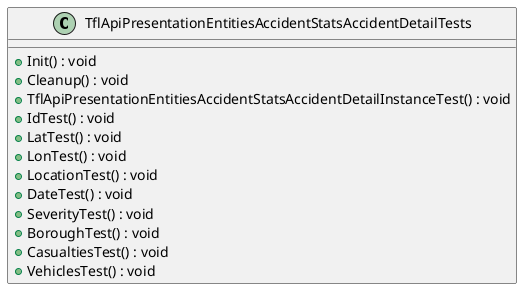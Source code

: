 @startuml
class TflApiPresentationEntitiesAccidentStatsAccidentDetailTests {
    + Init() : void
    + Cleanup() : void
    + TflApiPresentationEntitiesAccidentStatsAccidentDetailInstanceTest() : void
    + IdTest() : void
    + LatTest() : void
    + LonTest() : void
    + LocationTest() : void
    + DateTest() : void
    + SeverityTest() : void
    + BoroughTest() : void
    + CasualtiesTest() : void
    + VehiclesTest() : void
}
@enduml
